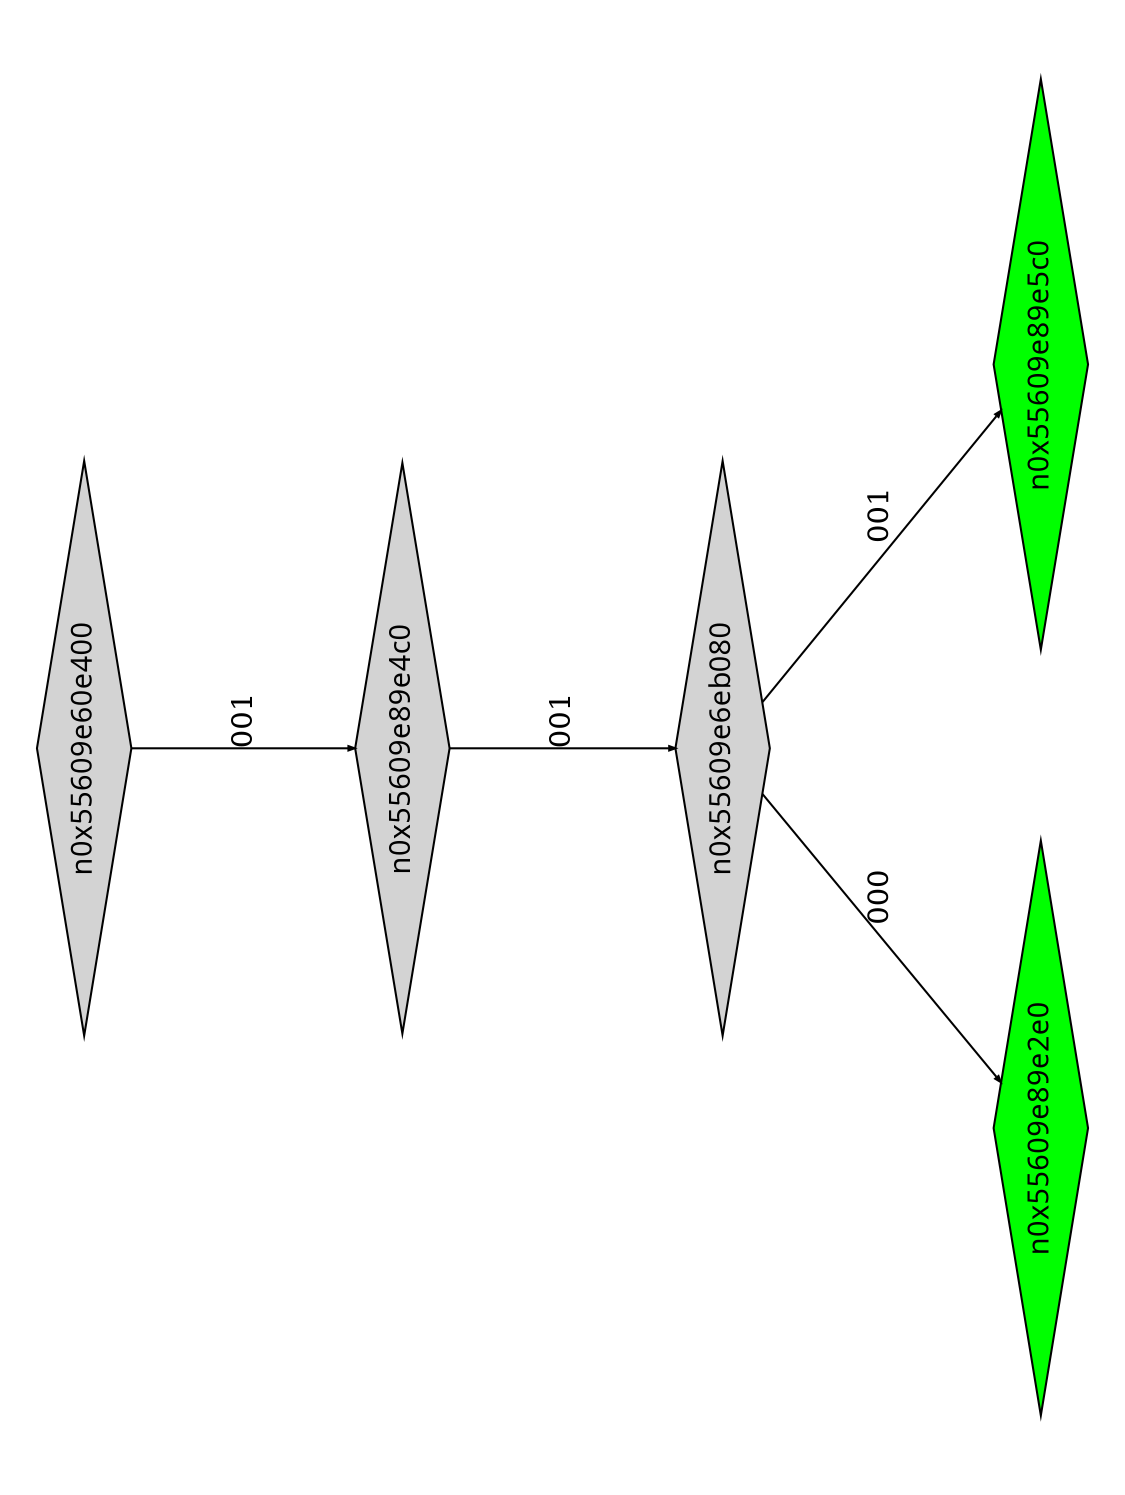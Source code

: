 digraph G {
	size="10,7.5";
	ratio=fill;
	rotate=90;
	center = "true";
	node [style="filled",width=.1,height=.1,fontname="Terminus"]
	edge [arrowsize=.3]
	n0x55609e60e400 [shape=diamond];
	n0x55609e60e400 -> n0x55609e89e4c0 [label=001];
	n0x55609e89e4c0 [shape=diamond];
	n0x55609e89e4c0 -> n0x55609e6eb080 [label=001];
	n0x55609e6eb080 [shape=diamond];
	n0x55609e6eb080 -> n0x55609e89e2e0 [label=000];
	n0x55609e6eb080 -> n0x55609e89e5c0 [label=001];
	n0x55609e89e5c0 [shape=diamond,fillcolor=green];
	n0x55609e89e2e0 [shape=diamond,fillcolor=green];
}
